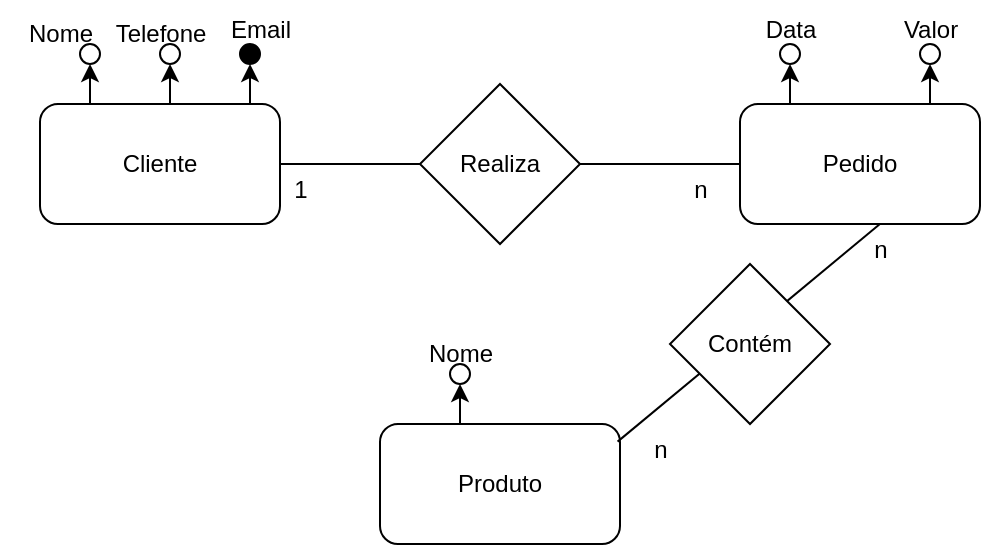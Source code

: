 <mxfile version="24.5.5" type="device">
  <diagram id="R2lEEEUBdFMjLlhIrx00" name="Page-1">
    <mxGraphModel dx="890" dy="408" grid="1" gridSize="10" guides="1" tooltips="1" connect="1" arrows="1" fold="1" page="1" pageScale="1" pageWidth="850" pageHeight="1100" math="0" shadow="0" extFonts="Permanent Marker^https://fonts.googleapis.com/css?family=Permanent+Marker">
      <root>
        <mxCell id="0" />
        <mxCell id="1" parent="0" />
        <mxCell id="7QToH2T6rSQ_Q_r2-4sA-11" style="edgeStyle=orthogonalEdgeStyle;rounded=0;orthogonalLoop=1;jettySize=auto;html=1;exitX=0.25;exitY=0;exitDx=0;exitDy=0;entryX=0.5;entryY=1;entryDx=0;entryDy=0;" edge="1" parent="1" source="7QToH2T6rSQ_Q_r2-4sA-1" target="7QToH2T6rSQ_Q_r2-4sA-7">
          <mxGeometry relative="1" as="geometry" />
        </mxCell>
        <mxCell id="7QToH2T6rSQ_Q_r2-4sA-17" style="edgeStyle=orthogonalEdgeStyle;rounded=0;orthogonalLoop=1;jettySize=auto;html=1;exitX=0.5;exitY=0;exitDx=0;exitDy=0;entryX=0.5;entryY=1;entryDx=0;entryDy=0;" edge="1" parent="1" source="7QToH2T6rSQ_Q_r2-4sA-1" target="7QToH2T6rSQ_Q_r2-4sA-12">
          <mxGeometry relative="1" as="geometry" />
        </mxCell>
        <mxCell id="7QToH2T6rSQ_Q_r2-4sA-18" style="edgeStyle=orthogonalEdgeStyle;rounded=0;orthogonalLoop=1;jettySize=auto;html=1;exitX=0.75;exitY=0;exitDx=0;exitDy=0;entryX=0.5;entryY=1;entryDx=0;entryDy=0;" edge="1" parent="1" source="7QToH2T6rSQ_Q_r2-4sA-1" target="7QToH2T6rSQ_Q_r2-4sA-13">
          <mxGeometry relative="1" as="geometry" />
        </mxCell>
        <mxCell id="7QToH2T6rSQ_Q_r2-4sA-1" value="Cliente" style="rounded=1;whiteSpace=wrap;html=1;" vertex="1" parent="1">
          <mxGeometry x="150" y="180" width="120" height="60" as="geometry" />
        </mxCell>
        <mxCell id="7QToH2T6rSQ_Q_r2-4sA-24" style="edgeStyle=orthogonalEdgeStyle;rounded=0;orthogonalLoop=1;jettySize=auto;html=1;exitX=0.25;exitY=0;exitDx=0;exitDy=0;entryX=0.5;entryY=1;entryDx=0;entryDy=0;" edge="1" parent="1" source="7QToH2T6rSQ_Q_r2-4sA-2" target="7QToH2T6rSQ_Q_r2-4sA-23">
          <mxGeometry relative="1" as="geometry" />
        </mxCell>
        <mxCell id="7QToH2T6rSQ_Q_r2-4sA-26" style="edgeStyle=orthogonalEdgeStyle;rounded=0;orthogonalLoop=1;jettySize=auto;html=1;exitX=0.75;exitY=0;exitDx=0;exitDy=0;entryX=0.5;entryY=1;entryDx=0;entryDy=0;" edge="1" parent="1" source="7QToH2T6rSQ_Q_r2-4sA-2" target="7QToH2T6rSQ_Q_r2-4sA-25">
          <mxGeometry relative="1" as="geometry" />
        </mxCell>
        <mxCell id="7QToH2T6rSQ_Q_r2-4sA-2" value="Pedido" style="rounded=1;whiteSpace=wrap;html=1;" vertex="1" parent="1">
          <mxGeometry x="500" y="180" width="120" height="60" as="geometry" />
        </mxCell>
        <mxCell id="7QToH2T6rSQ_Q_r2-4sA-30" style="edgeStyle=orthogonalEdgeStyle;rounded=0;orthogonalLoop=1;jettySize=auto;html=1;exitX=0.25;exitY=0;exitDx=0;exitDy=0;entryX=0.5;entryY=1;entryDx=0;entryDy=0;" edge="1" parent="1" source="7QToH2T6rSQ_Q_r2-4sA-3" target="7QToH2T6rSQ_Q_r2-4sA-29">
          <mxGeometry relative="1" as="geometry" />
        </mxCell>
        <mxCell id="7QToH2T6rSQ_Q_r2-4sA-3" value="Produto" style="rounded=1;whiteSpace=wrap;html=1;" vertex="1" parent="1">
          <mxGeometry x="320" y="340" width="120" height="60" as="geometry" />
        </mxCell>
        <mxCell id="7QToH2T6rSQ_Q_r2-4sA-7" value="" style="ellipse;whiteSpace=wrap;html=1;aspect=fixed;" vertex="1" parent="1">
          <mxGeometry x="170" y="150" width="10" height="10" as="geometry" />
        </mxCell>
        <mxCell id="7QToH2T6rSQ_Q_r2-4sA-12" value="" style="ellipse;whiteSpace=wrap;html=1;aspect=fixed;" vertex="1" parent="1">
          <mxGeometry x="210" y="150" width="10" height="10" as="geometry" />
        </mxCell>
        <mxCell id="7QToH2T6rSQ_Q_r2-4sA-13" value="" style="ellipse;whiteSpace=wrap;html=1;aspect=fixed;fillColor=#000000;" vertex="1" parent="1">
          <mxGeometry x="250" y="150" width="10" height="10" as="geometry" />
        </mxCell>
        <mxCell id="7QToH2T6rSQ_Q_r2-4sA-19" value="Nome" style="text;html=1;align=center;verticalAlign=middle;resizable=0;points=[];autosize=1;strokeColor=none;fillColor=none;" vertex="1" parent="1">
          <mxGeometry x="130" y="130" width="60" height="30" as="geometry" />
        </mxCell>
        <mxCell id="7QToH2T6rSQ_Q_r2-4sA-20" value="Telefone" style="text;html=1;align=center;verticalAlign=middle;resizable=0;points=[];autosize=1;strokeColor=none;fillColor=none;" vertex="1" parent="1">
          <mxGeometry x="175" y="130" width="70" height="30" as="geometry" />
        </mxCell>
        <mxCell id="7QToH2T6rSQ_Q_r2-4sA-21" value="Email" style="text;html=1;align=center;verticalAlign=middle;resizable=0;points=[];autosize=1;strokeColor=none;fillColor=none;" vertex="1" parent="1">
          <mxGeometry x="235" y="128" width="50" height="30" as="geometry" />
        </mxCell>
        <mxCell id="7QToH2T6rSQ_Q_r2-4sA-23" value="" style="ellipse;whiteSpace=wrap;html=1;aspect=fixed;" vertex="1" parent="1">
          <mxGeometry x="520" y="150" width="10" height="10" as="geometry" />
        </mxCell>
        <mxCell id="7QToH2T6rSQ_Q_r2-4sA-25" value="" style="ellipse;whiteSpace=wrap;html=1;aspect=fixed;" vertex="1" parent="1">
          <mxGeometry x="590" y="150" width="10" height="10" as="geometry" />
        </mxCell>
        <mxCell id="7QToH2T6rSQ_Q_r2-4sA-27" value="Data" style="text;html=1;align=center;verticalAlign=middle;resizable=0;points=[];autosize=1;strokeColor=none;fillColor=none;" vertex="1" parent="1">
          <mxGeometry x="500" y="128" width="50" height="30" as="geometry" />
        </mxCell>
        <mxCell id="7QToH2T6rSQ_Q_r2-4sA-28" value="Valor" style="text;html=1;align=center;verticalAlign=middle;resizable=0;points=[];autosize=1;strokeColor=none;fillColor=none;" vertex="1" parent="1">
          <mxGeometry x="570" y="128" width="50" height="30" as="geometry" />
        </mxCell>
        <mxCell id="7QToH2T6rSQ_Q_r2-4sA-29" value="" style="ellipse;whiteSpace=wrap;html=1;aspect=fixed;" vertex="1" parent="1">
          <mxGeometry x="355" y="310" width="10" height="10" as="geometry" />
        </mxCell>
        <mxCell id="7QToH2T6rSQ_Q_r2-4sA-31" value="Nome" style="text;html=1;align=center;verticalAlign=middle;resizable=0;points=[];autosize=1;strokeColor=none;fillColor=none;" vertex="1" parent="1">
          <mxGeometry x="330" y="290" width="60" height="30" as="geometry" />
        </mxCell>
        <mxCell id="7QToH2T6rSQ_Q_r2-4sA-33" value="" style="endArrow=none;html=1;rounded=0;exitX=1;exitY=0.5;exitDx=0;exitDy=0;entryX=0;entryY=0.5;entryDx=0;entryDy=0;" edge="1" parent="1" source="7QToH2T6rSQ_Q_r2-4sA-1" target="7QToH2T6rSQ_Q_r2-4sA-2">
          <mxGeometry width="50" height="50" relative="1" as="geometry">
            <mxPoint x="350" y="210" as="sourcePoint" />
            <mxPoint x="400" y="160" as="targetPoint" />
          </mxGeometry>
        </mxCell>
        <mxCell id="7QToH2T6rSQ_Q_r2-4sA-34" value="Realiza" style="rhombus;whiteSpace=wrap;html=1;" vertex="1" parent="1">
          <mxGeometry x="340" y="170" width="80" height="80" as="geometry" />
        </mxCell>
        <mxCell id="7QToH2T6rSQ_Q_r2-4sA-35" value="1" style="text;html=1;align=center;verticalAlign=middle;resizable=0;points=[];autosize=1;strokeColor=none;fillColor=none;" vertex="1" parent="1">
          <mxGeometry x="265" y="208" width="30" height="30" as="geometry" />
        </mxCell>
        <mxCell id="7QToH2T6rSQ_Q_r2-4sA-36" value="n" style="text;html=1;align=center;verticalAlign=middle;resizable=0;points=[];autosize=1;strokeColor=none;fillColor=none;" vertex="1" parent="1">
          <mxGeometry x="465" y="208" width="30" height="30" as="geometry" />
        </mxCell>
        <mxCell id="7QToH2T6rSQ_Q_r2-4sA-37" value="" style="endArrow=none;html=1;rounded=0;exitX=0.99;exitY=0.147;exitDx=0;exitDy=0;entryX=0.583;entryY=1;entryDx=0;entryDy=0;entryPerimeter=0;exitPerimeter=0;" edge="1" parent="1" source="7QToH2T6rSQ_Q_r2-4sA-3" target="7QToH2T6rSQ_Q_r2-4sA-2">
          <mxGeometry width="50" height="50" relative="1" as="geometry">
            <mxPoint x="520" y="310" as="sourcePoint" />
            <mxPoint x="570" y="260" as="targetPoint" />
          </mxGeometry>
        </mxCell>
        <mxCell id="7QToH2T6rSQ_Q_r2-4sA-38" value="Contém" style="rhombus;whiteSpace=wrap;html=1;" vertex="1" parent="1">
          <mxGeometry x="465" y="260" width="80" height="80" as="geometry" />
        </mxCell>
        <mxCell id="7QToH2T6rSQ_Q_r2-4sA-39" value="n" style="text;html=1;align=center;verticalAlign=middle;resizable=0;points=[];autosize=1;strokeColor=none;fillColor=none;" vertex="1" parent="1">
          <mxGeometry x="555" y="238" width="30" height="30" as="geometry" />
        </mxCell>
        <mxCell id="7QToH2T6rSQ_Q_r2-4sA-40" value="n" style="text;html=1;align=center;verticalAlign=middle;resizable=0;points=[];autosize=1;strokeColor=none;fillColor=none;" vertex="1" parent="1">
          <mxGeometry x="445" y="338" width="30" height="30" as="geometry" />
        </mxCell>
      </root>
    </mxGraphModel>
  </diagram>
</mxfile>
